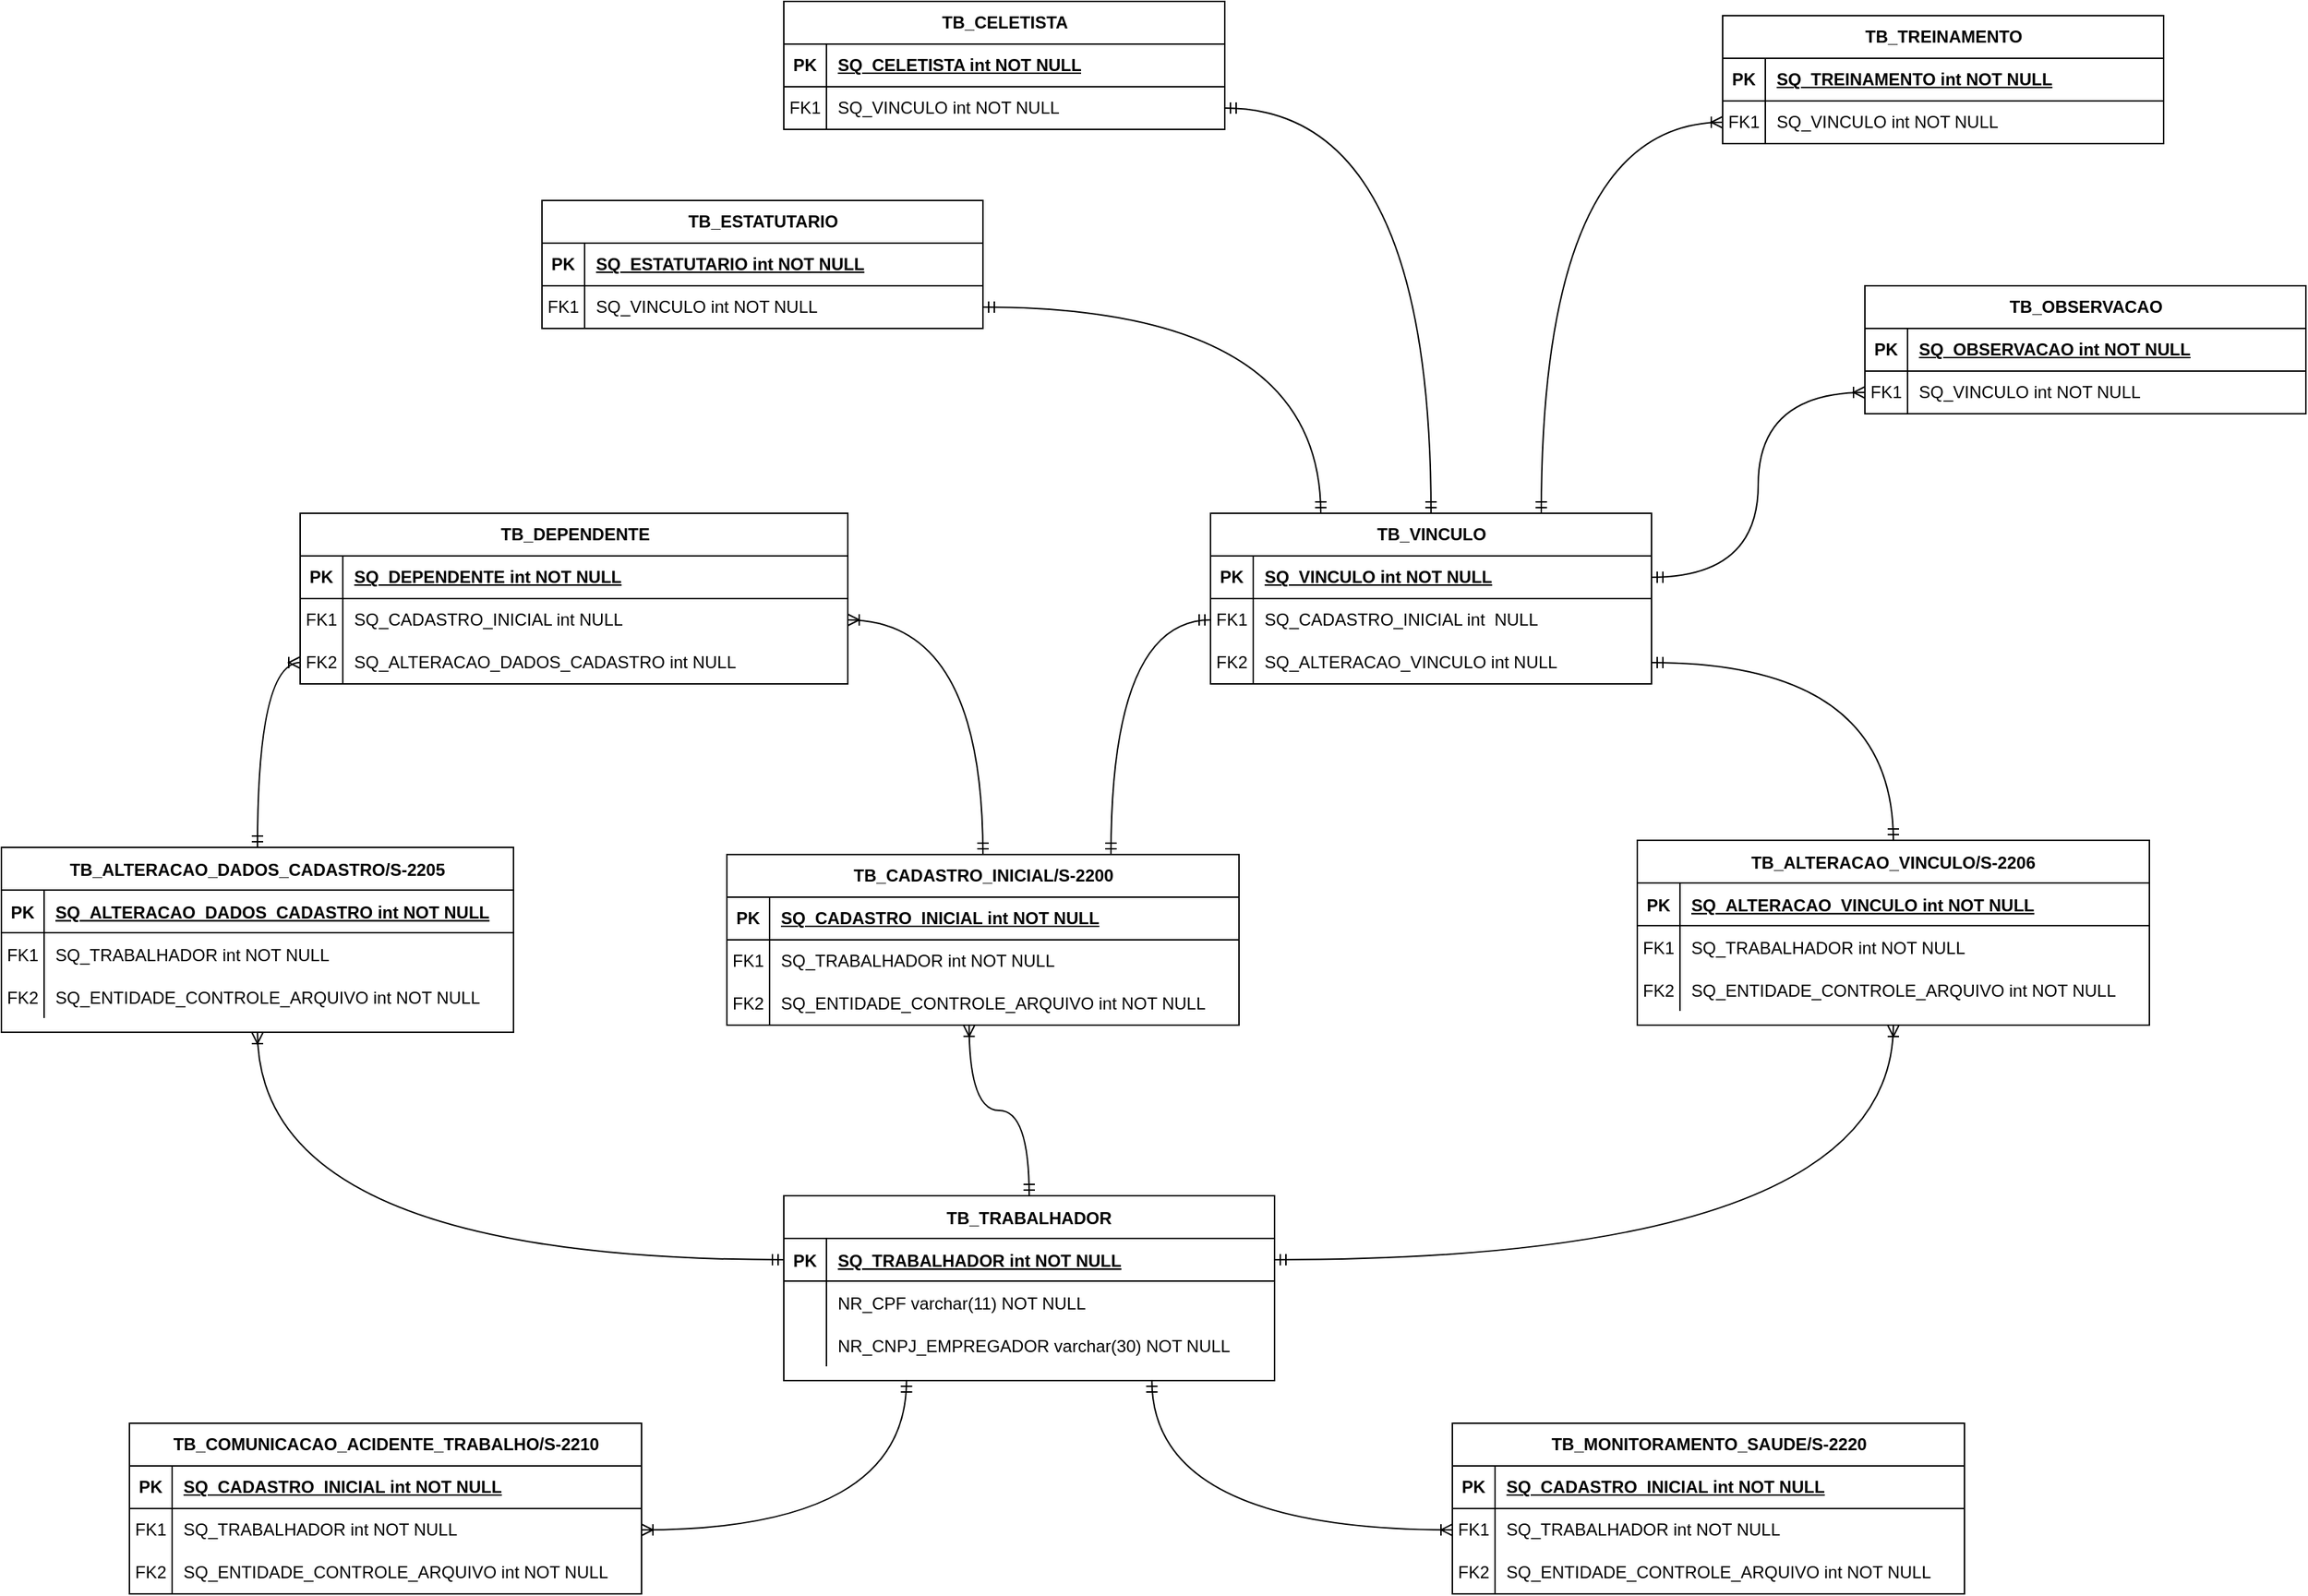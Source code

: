 <mxfile version="21.7.4" type="github">
  <diagram id="R2lEEEUBdFMjLlhIrx00" name="Page-1">
    <mxGraphModel dx="2284" dy="1858" grid="1" gridSize="10" guides="1" tooltips="1" connect="1" arrows="1" fold="1" page="1" pageScale="1" pageWidth="850" pageHeight="1100" math="0" shadow="0" extFonts="Permanent Marker^https://fonts.googleapis.com/css?family=Permanent+Marker">
      <root>
        <mxCell id="0" />
        <mxCell id="1" parent="0" />
        <mxCell id="C-vyLk0tnHw3VtMMgP7b-23" value="TB_TRABALHADOR" style="shape=table;startSize=30;container=1;collapsible=1;childLayout=tableLayout;fixedRows=1;rowLines=0;fontStyle=1;align=center;resizeLast=1;" parent="1" vertex="1">
          <mxGeometry x="-130" y="520" width="345" height="130" as="geometry">
            <mxRectangle x="-155" y="520" width="160" height="30" as="alternateBounds" />
          </mxGeometry>
        </mxCell>
        <mxCell id="C-vyLk0tnHw3VtMMgP7b-24" value="" style="shape=partialRectangle;collapsible=0;dropTarget=0;pointerEvents=0;fillColor=none;points=[[0,0.5],[1,0.5]];portConstraint=eastwest;top=0;left=0;right=0;bottom=1;" parent="C-vyLk0tnHw3VtMMgP7b-23" vertex="1">
          <mxGeometry y="30" width="345" height="30" as="geometry" />
        </mxCell>
        <mxCell id="C-vyLk0tnHw3VtMMgP7b-25" value="PK" style="shape=partialRectangle;overflow=hidden;connectable=0;fillColor=none;top=0;left=0;bottom=0;right=0;fontStyle=1;" parent="C-vyLk0tnHw3VtMMgP7b-24" vertex="1">
          <mxGeometry width="30" height="30" as="geometry">
            <mxRectangle width="30" height="30" as="alternateBounds" />
          </mxGeometry>
        </mxCell>
        <mxCell id="C-vyLk0tnHw3VtMMgP7b-26" value="SQ_TRABALHADOR int NOT NULL " style="shape=partialRectangle;overflow=hidden;connectable=0;fillColor=none;top=0;left=0;bottom=0;right=0;align=left;spacingLeft=6;fontStyle=5;" parent="C-vyLk0tnHw3VtMMgP7b-24" vertex="1">
          <mxGeometry x="30" width="315" height="30" as="geometry">
            <mxRectangle width="315" height="30" as="alternateBounds" />
          </mxGeometry>
        </mxCell>
        <mxCell id="C-vyLk0tnHw3VtMMgP7b-27" value="" style="shape=partialRectangle;collapsible=0;dropTarget=0;pointerEvents=0;fillColor=none;points=[[0,0.5],[1,0.5]];portConstraint=eastwest;top=0;left=0;right=0;bottom=0;" parent="C-vyLk0tnHw3VtMMgP7b-23" vertex="1">
          <mxGeometry y="60" width="345" height="30" as="geometry" />
        </mxCell>
        <mxCell id="C-vyLk0tnHw3VtMMgP7b-28" value="" style="shape=partialRectangle;overflow=hidden;connectable=0;fillColor=none;top=0;left=0;bottom=0;right=0;" parent="C-vyLk0tnHw3VtMMgP7b-27" vertex="1">
          <mxGeometry width="30" height="30" as="geometry">
            <mxRectangle width="30" height="30" as="alternateBounds" />
          </mxGeometry>
        </mxCell>
        <mxCell id="C-vyLk0tnHw3VtMMgP7b-29" value="NR_CPF varchar(11) NOT NULL" style="shape=partialRectangle;overflow=hidden;connectable=0;fillColor=none;top=0;left=0;bottom=0;right=0;align=left;spacingLeft=6;" parent="C-vyLk0tnHw3VtMMgP7b-27" vertex="1">
          <mxGeometry x="30" width="315" height="30" as="geometry">
            <mxRectangle width="315" height="30" as="alternateBounds" />
          </mxGeometry>
        </mxCell>
        <mxCell id="xqVZ3ymhzEWxFDTuo10W-183" value="" style="shape=partialRectangle;collapsible=0;dropTarget=0;pointerEvents=0;fillColor=none;points=[[0,0.5],[1,0.5]];portConstraint=eastwest;top=0;left=0;right=0;bottom=0;" parent="C-vyLk0tnHw3VtMMgP7b-23" vertex="1">
          <mxGeometry y="90" width="345" height="30" as="geometry" />
        </mxCell>
        <mxCell id="xqVZ3ymhzEWxFDTuo10W-184" value="" style="shape=partialRectangle;overflow=hidden;connectable=0;fillColor=none;top=0;left=0;bottom=0;right=0;" parent="xqVZ3ymhzEWxFDTuo10W-183" vertex="1">
          <mxGeometry width="30" height="30" as="geometry">
            <mxRectangle width="30" height="30" as="alternateBounds" />
          </mxGeometry>
        </mxCell>
        <mxCell id="xqVZ3ymhzEWxFDTuo10W-185" value="NR_CNPJ_EMPREGADOR varchar(30) NOT NULL" style="shape=partialRectangle;overflow=hidden;connectable=0;fillColor=none;top=0;left=0;bottom=0;right=0;align=left;spacingLeft=6;" parent="xqVZ3ymhzEWxFDTuo10W-183" vertex="1">
          <mxGeometry x="30" width="315" height="30" as="geometry">
            <mxRectangle width="315" height="30" as="alternateBounds" />
          </mxGeometry>
        </mxCell>
        <mxCell id="xqVZ3ymhzEWxFDTuo10W-4" value="TB_CADASTRO_INICIAL/S-2200" style="shape=table;startSize=30;container=1;collapsible=1;childLayout=tableLayout;fixedRows=1;rowLines=0;fontStyle=1;align=center;resizeLast=1;html=1;" parent="1" vertex="1">
          <mxGeometry x="-170" y="280" width="360" height="120" as="geometry">
            <mxRectangle x="-170" y="280" width="220" height="30" as="alternateBounds" />
          </mxGeometry>
        </mxCell>
        <mxCell id="xqVZ3ymhzEWxFDTuo10W-5" value="" style="shape=tableRow;horizontal=0;startSize=0;swimlaneHead=0;swimlaneBody=0;fillColor=none;collapsible=0;dropTarget=0;points=[[0,0.5],[1,0.5]];portConstraint=eastwest;top=0;left=0;right=0;bottom=1;" parent="xqVZ3ymhzEWxFDTuo10W-4" vertex="1">
          <mxGeometry y="30" width="360" height="30" as="geometry" />
        </mxCell>
        <mxCell id="xqVZ3ymhzEWxFDTuo10W-6" value="PK" style="shape=partialRectangle;connectable=0;fillColor=none;top=0;left=0;bottom=0;right=0;fontStyle=1;overflow=hidden;whiteSpace=wrap;html=1;" parent="xqVZ3ymhzEWxFDTuo10W-5" vertex="1">
          <mxGeometry width="30" height="30" as="geometry">
            <mxRectangle width="30" height="30" as="alternateBounds" />
          </mxGeometry>
        </mxCell>
        <mxCell id="xqVZ3ymhzEWxFDTuo10W-7" value="SQ_CADASTRO_INICIAL int NOT NULL" style="shape=partialRectangle;connectable=0;fillColor=none;top=0;left=0;bottom=0;right=0;align=left;spacingLeft=6;fontStyle=5;overflow=hidden;whiteSpace=wrap;html=1;" parent="xqVZ3ymhzEWxFDTuo10W-5" vertex="1">
          <mxGeometry x="30" width="330" height="30" as="geometry">
            <mxRectangle width="330" height="30" as="alternateBounds" />
          </mxGeometry>
        </mxCell>
        <mxCell id="xqVZ3ymhzEWxFDTuo10W-14" value="" style="shape=tableRow;horizontal=0;startSize=0;swimlaneHead=0;swimlaneBody=0;fillColor=none;collapsible=0;dropTarget=0;points=[[0,0.5],[1,0.5]];portConstraint=eastwest;top=0;left=0;right=0;bottom=0;" parent="xqVZ3ymhzEWxFDTuo10W-4" vertex="1">
          <mxGeometry y="60" width="360" height="30" as="geometry" />
        </mxCell>
        <mxCell id="xqVZ3ymhzEWxFDTuo10W-15" value="FK1" style="shape=partialRectangle;connectable=0;fillColor=none;top=0;left=0;bottom=0;right=0;editable=1;overflow=hidden;whiteSpace=wrap;html=1;" parent="xqVZ3ymhzEWxFDTuo10W-14" vertex="1">
          <mxGeometry width="30" height="30" as="geometry">
            <mxRectangle width="30" height="30" as="alternateBounds" />
          </mxGeometry>
        </mxCell>
        <mxCell id="xqVZ3ymhzEWxFDTuo10W-16" value="SQ_TRABALHADOR int NOT NULL" style="shape=partialRectangle;connectable=0;fillColor=none;top=0;left=0;bottom=0;right=0;align=left;spacingLeft=6;overflow=hidden;whiteSpace=wrap;html=1;" parent="xqVZ3ymhzEWxFDTuo10W-14" vertex="1">
          <mxGeometry x="30" width="330" height="30" as="geometry">
            <mxRectangle width="330" height="30" as="alternateBounds" />
          </mxGeometry>
        </mxCell>
        <mxCell id="xqVZ3ymhzEWxFDTuo10W-83" value="" style="shape=tableRow;horizontal=0;startSize=0;swimlaneHead=0;swimlaneBody=0;fillColor=none;collapsible=0;dropTarget=0;points=[[0,0.5],[1,0.5]];portConstraint=eastwest;top=0;left=0;right=0;bottom=0;" parent="xqVZ3ymhzEWxFDTuo10W-4" vertex="1">
          <mxGeometry y="90" width="360" height="30" as="geometry" />
        </mxCell>
        <mxCell id="xqVZ3ymhzEWxFDTuo10W-84" value="FK2" style="shape=partialRectangle;connectable=0;fillColor=none;top=0;left=0;bottom=0;right=0;editable=1;overflow=hidden;whiteSpace=wrap;html=1;" parent="xqVZ3ymhzEWxFDTuo10W-83" vertex="1">
          <mxGeometry width="30" height="30" as="geometry">
            <mxRectangle width="30" height="30" as="alternateBounds" />
          </mxGeometry>
        </mxCell>
        <mxCell id="xqVZ3ymhzEWxFDTuo10W-85" value="SQ_ENTIDADE_CONTROLE_ARQUIVO int NOT NULL" style="shape=partialRectangle;connectable=0;fillColor=none;top=0;left=0;bottom=0;right=0;align=left;spacingLeft=6;overflow=hidden;whiteSpace=wrap;html=1;" parent="xqVZ3ymhzEWxFDTuo10W-83" vertex="1">
          <mxGeometry x="30" width="330" height="30" as="geometry">
            <mxRectangle width="330" height="30" as="alternateBounds" />
          </mxGeometry>
        </mxCell>
        <mxCell id="xqVZ3ymhzEWxFDTuo10W-18" value="TB_DEPENDENTE" style="shape=table;startSize=30;container=1;collapsible=1;childLayout=tableLayout;fixedRows=1;rowLines=0;fontStyle=1;align=center;resizeLast=1;html=1;" parent="1" vertex="1">
          <mxGeometry x="-470" y="40" width="385" height="120" as="geometry">
            <mxRectangle x="-470" y="40" width="150" height="30" as="alternateBounds" />
          </mxGeometry>
        </mxCell>
        <mxCell id="xqVZ3ymhzEWxFDTuo10W-19" value="" style="shape=tableRow;horizontal=0;startSize=0;swimlaneHead=0;swimlaneBody=0;fillColor=none;collapsible=0;dropTarget=0;points=[[0,0.5],[1,0.5]];portConstraint=eastwest;top=0;left=0;right=0;bottom=1;" parent="xqVZ3ymhzEWxFDTuo10W-18" vertex="1">
          <mxGeometry y="30" width="385" height="30" as="geometry" />
        </mxCell>
        <mxCell id="xqVZ3ymhzEWxFDTuo10W-20" value="PK" style="shape=partialRectangle;connectable=0;fillColor=none;top=0;left=0;bottom=0;right=0;fontStyle=1;overflow=hidden;whiteSpace=wrap;html=1;" parent="xqVZ3ymhzEWxFDTuo10W-19" vertex="1">
          <mxGeometry width="30" height="30" as="geometry">
            <mxRectangle width="30" height="30" as="alternateBounds" />
          </mxGeometry>
        </mxCell>
        <mxCell id="xqVZ3ymhzEWxFDTuo10W-21" value="SQ_DEPENDENTE int NOT NULL" style="shape=partialRectangle;connectable=0;fillColor=none;top=0;left=0;bottom=0;right=0;align=left;spacingLeft=6;fontStyle=5;overflow=hidden;whiteSpace=wrap;html=1;" parent="xqVZ3ymhzEWxFDTuo10W-19" vertex="1">
          <mxGeometry x="30" width="355" height="30" as="geometry">
            <mxRectangle width="355" height="30" as="alternateBounds" />
          </mxGeometry>
        </mxCell>
        <mxCell id="xqVZ3ymhzEWxFDTuo10W-22" value="" style="shape=tableRow;horizontal=0;startSize=0;swimlaneHead=0;swimlaneBody=0;fillColor=none;collapsible=0;dropTarget=0;points=[[0,0.5],[1,0.5]];portConstraint=eastwest;top=0;left=0;right=0;bottom=0;" parent="xqVZ3ymhzEWxFDTuo10W-18" vertex="1">
          <mxGeometry y="60" width="385" height="30" as="geometry" />
        </mxCell>
        <mxCell id="xqVZ3ymhzEWxFDTuo10W-23" value="FK1" style="shape=partialRectangle;connectable=0;fillColor=none;top=0;left=0;bottom=0;right=0;editable=1;overflow=hidden;whiteSpace=wrap;html=1;" parent="xqVZ3ymhzEWxFDTuo10W-22" vertex="1">
          <mxGeometry width="30" height="30" as="geometry">
            <mxRectangle width="30" height="30" as="alternateBounds" />
          </mxGeometry>
        </mxCell>
        <mxCell id="xqVZ3ymhzEWxFDTuo10W-24" value="SQ_CADASTRO_INICIAL int NULL" style="shape=partialRectangle;connectable=0;fillColor=none;top=0;left=0;bottom=0;right=0;align=left;spacingLeft=6;overflow=hidden;whiteSpace=wrap;html=1;" parent="xqVZ3ymhzEWxFDTuo10W-22" vertex="1">
          <mxGeometry x="30" width="355" height="30" as="geometry">
            <mxRectangle width="355" height="30" as="alternateBounds" />
          </mxGeometry>
        </mxCell>
        <mxCell id="xqVZ3ymhzEWxFDTuo10W-139" value="" style="shape=tableRow;horizontal=0;startSize=0;swimlaneHead=0;swimlaneBody=0;fillColor=none;collapsible=0;dropTarget=0;points=[[0,0.5],[1,0.5]];portConstraint=eastwest;top=0;left=0;right=0;bottom=0;" parent="xqVZ3ymhzEWxFDTuo10W-18" vertex="1">
          <mxGeometry y="90" width="385" height="30" as="geometry" />
        </mxCell>
        <mxCell id="xqVZ3ymhzEWxFDTuo10W-140" value="FK2" style="shape=partialRectangle;connectable=0;fillColor=none;top=0;left=0;bottom=0;right=0;editable=1;overflow=hidden;whiteSpace=wrap;html=1;" parent="xqVZ3ymhzEWxFDTuo10W-139" vertex="1">
          <mxGeometry width="30" height="30" as="geometry">
            <mxRectangle width="30" height="30" as="alternateBounds" />
          </mxGeometry>
        </mxCell>
        <mxCell id="xqVZ3ymhzEWxFDTuo10W-141" value="SQ_ALTERACAO_DADOS_CADASTRO int NULL" style="shape=partialRectangle;connectable=0;fillColor=none;top=0;left=0;bottom=0;right=0;align=left;spacingLeft=6;overflow=hidden;whiteSpace=wrap;html=1;" parent="xqVZ3ymhzEWxFDTuo10W-139" vertex="1">
          <mxGeometry x="30" width="355" height="30" as="geometry">
            <mxRectangle width="355" height="30" as="alternateBounds" />
          </mxGeometry>
        </mxCell>
        <mxCell id="xqVZ3ymhzEWxFDTuo10W-26" value="TB_VINCULO" style="shape=table;startSize=30;container=1;collapsible=1;childLayout=tableLayout;fixedRows=1;rowLines=0;fontStyle=1;align=center;resizeLast=1;html=1;" parent="1" vertex="1">
          <mxGeometry x="170" y="40" width="310" height="120" as="geometry">
            <mxRectangle x="170" y="40" width="120" height="30" as="alternateBounds" />
          </mxGeometry>
        </mxCell>
        <mxCell id="xqVZ3ymhzEWxFDTuo10W-27" value="" style="shape=tableRow;horizontal=0;startSize=0;swimlaneHead=0;swimlaneBody=0;fillColor=none;collapsible=0;dropTarget=0;points=[[0,0.5],[1,0.5]];portConstraint=eastwest;top=0;left=0;right=0;bottom=1;" parent="xqVZ3ymhzEWxFDTuo10W-26" vertex="1">
          <mxGeometry y="30" width="310" height="30" as="geometry" />
        </mxCell>
        <mxCell id="xqVZ3ymhzEWxFDTuo10W-28" value="PK" style="shape=partialRectangle;connectable=0;fillColor=none;top=0;left=0;bottom=0;right=0;fontStyle=1;overflow=hidden;whiteSpace=wrap;html=1;" parent="xqVZ3ymhzEWxFDTuo10W-27" vertex="1">
          <mxGeometry width="30" height="30" as="geometry">
            <mxRectangle width="30" height="30" as="alternateBounds" />
          </mxGeometry>
        </mxCell>
        <mxCell id="xqVZ3ymhzEWxFDTuo10W-29" value="SQ_VINCULO int NOT NULL" style="shape=partialRectangle;connectable=0;fillColor=none;top=0;left=0;bottom=0;right=0;align=left;spacingLeft=6;fontStyle=5;overflow=hidden;whiteSpace=wrap;html=1;" parent="xqVZ3ymhzEWxFDTuo10W-27" vertex="1">
          <mxGeometry x="30" width="280" height="30" as="geometry">
            <mxRectangle width="280" height="30" as="alternateBounds" />
          </mxGeometry>
        </mxCell>
        <mxCell id="xqVZ3ymhzEWxFDTuo10W-30" value="" style="shape=tableRow;horizontal=0;startSize=0;swimlaneHead=0;swimlaneBody=0;fillColor=none;collapsible=0;dropTarget=0;points=[[0,0.5],[1,0.5]];portConstraint=eastwest;top=0;left=0;right=0;bottom=0;" parent="xqVZ3ymhzEWxFDTuo10W-26" vertex="1">
          <mxGeometry y="60" width="310" height="30" as="geometry" />
        </mxCell>
        <mxCell id="xqVZ3ymhzEWxFDTuo10W-31" value="FK1" style="shape=partialRectangle;connectable=0;fillColor=none;top=0;left=0;bottom=0;right=0;editable=1;overflow=hidden;whiteSpace=wrap;html=1;" parent="xqVZ3ymhzEWxFDTuo10W-30" vertex="1">
          <mxGeometry width="30" height="30" as="geometry">
            <mxRectangle width="30" height="30" as="alternateBounds" />
          </mxGeometry>
        </mxCell>
        <mxCell id="xqVZ3ymhzEWxFDTuo10W-32" value="SQ_CADASTRO_INICIAL int&amp;nbsp; NULL" style="shape=partialRectangle;connectable=0;fillColor=none;top=0;left=0;bottom=0;right=0;align=left;spacingLeft=6;overflow=hidden;whiteSpace=wrap;html=1;" parent="xqVZ3ymhzEWxFDTuo10W-30" vertex="1">
          <mxGeometry x="30" width="280" height="30" as="geometry">
            <mxRectangle width="280" height="30" as="alternateBounds" />
          </mxGeometry>
        </mxCell>
        <mxCell id="xqVZ3ymhzEWxFDTuo10W-120" value="" style="shape=tableRow;horizontal=0;startSize=0;swimlaneHead=0;swimlaneBody=0;fillColor=none;collapsible=0;dropTarget=0;points=[[0,0.5],[1,0.5]];portConstraint=eastwest;top=0;left=0;right=0;bottom=0;" parent="xqVZ3ymhzEWxFDTuo10W-26" vertex="1">
          <mxGeometry y="90" width="310" height="30" as="geometry" />
        </mxCell>
        <mxCell id="xqVZ3ymhzEWxFDTuo10W-121" value="FK2" style="shape=partialRectangle;connectable=0;fillColor=none;top=0;left=0;bottom=0;right=0;editable=1;overflow=hidden;whiteSpace=wrap;html=1;" parent="xqVZ3ymhzEWxFDTuo10W-120" vertex="1">
          <mxGeometry width="30" height="30" as="geometry">
            <mxRectangle width="30" height="30" as="alternateBounds" />
          </mxGeometry>
        </mxCell>
        <mxCell id="xqVZ3ymhzEWxFDTuo10W-122" value="SQ_ALTERACAO_VINCULO int NULL" style="shape=partialRectangle;connectable=0;fillColor=none;top=0;left=0;bottom=0;right=0;align=left;spacingLeft=6;overflow=hidden;whiteSpace=wrap;html=1;" parent="xqVZ3ymhzEWxFDTuo10W-120" vertex="1">
          <mxGeometry x="30" width="280" height="30" as="geometry">
            <mxRectangle width="280" height="30" as="alternateBounds" />
          </mxGeometry>
        </mxCell>
        <mxCell id="xqVZ3ymhzEWxFDTuo10W-34" value="TB_ESTATUTARIO" style="shape=table;startSize=30;container=1;collapsible=1;childLayout=tableLayout;fixedRows=1;rowLines=0;fontStyle=1;align=center;resizeLast=1;html=1;" parent="1" vertex="1">
          <mxGeometry x="-300" y="-180" width="310" height="90" as="geometry">
            <mxRectangle x="-300" y="-180" width="150" height="30" as="alternateBounds" />
          </mxGeometry>
        </mxCell>
        <mxCell id="xqVZ3ymhzEWxFDTuo10W-35" value="" style="shape=tableRow;horizontal=0;startSize=0;swimlaneHead=0;swimlaneBody=0;fillColor=none;collapsible=0;dropTarget=0;points=[[0,0.5],[1,0.5]];portConstraint=eastwest;top=0;left=0;right=0;bottom=1;" parent="xqVZ3ymhzEWxFDTuo10W-34" vertex="1">
          <mxGeometry y="30" width="310" height="30" as="geometry" />
        </mxCell>
        <mxCell id="xqVZ3ymhzEWxFDTuo10W-36" value="PK" style="shape=partialRectangle;connectable=0;fillColor=none;top=0;left=0;bottom=0;right=0;fontStyle=1;overflow=hidden;whiteSpace=wrap;html=1;" parent="xqVZ3ymhzEWxFDTuo10W-35" vertex="1">
          <mxGeometry width="30" height="30" as="geometry">
            <mxRectangle width="30" height="30" as="alternateBounds" />
          </mxGeometry>
        </mxCell>
        <mxCell id="xqVZ3ymhzEWxFDTuo10W-37" value="SQ_ESTATUTARIO int NOT NULL" style="shape=partialRectangle;connectable=0;fillColor=none;top=0;left=0;bottom=0;right=0;align=left;spacingLeft=6;fontStyle=5;overflow=hidden;whiteSpace=wrap;html=1;" parent="xqVZ3ymhzEWxFDTuo10W-35" vertex="1">
          <mxGeometry x="30" width="280" height="30" as="geometry">
            <mxRectangle width="280" height="30" as="alternateBounds" />
          </mxGeometry>
        </mxCell>
        <mxCell id="xqVZ3ymhzEWxFDTuo10W-38" value="" style="shape=tableRow;horizontal=0;startSize=0;swimlaneHead=0;swimlaneBody=0;fillColor=none;collapsible=0;dropTarget=0;points=[[0,0.5],[1,0.5]];portConstraint=eastwest;top=0;left=0;right=0;bottom=0;" parent="xqVZ3ymhzEWxFDTuo10W-34" vertex="1">
          <mxGeometry y="60" width="310" height="30" as="geometry" />
        </mxCell>
        <mxCell id="xqVZ3ymhzEWxFDTuo10W-39" value="FK1" style="shape=partialRectangle;connectable=0;fillColor=none;top=0;left=0;bottom=0;right=0;editable=1;overflow=hidden;whiteSpace=wrap;html=1;" parent="xqVZ3ymhzEWxFDTuo10W-38" vertex="1">
          <mxGeometry width="30" height="30" as="geometry">
            <mxRectangle width="30" height="30" as="alternateBounds" />
          </mxGeometry>
        </mxCell>
        <mxCell id="xqVZ3ymhzEWxFDTuo10W-40" value="SQ_VINCULO int NOT NULL" style="shape=partialRectangle;connectable=0;fillColor=none;top=0;left=0;bottom=0;right=0;align=left;spacingLeft=6;overflow=hidden;whiteSpace=wrap;html=1;" parent="xqVZ3ymhzEWxFDTuo10W-38" vertex="1">
          <mxGeometry x="30" width="280" height="30" as="geometry">
            <mxRectangle width="280" height="30" as="alternateBounds" />
          </mxGeometry>
        </mxCell>
        <mxCell id="xqVZ3ymhzEWxFDTuo10W-42" value="TB_CELETISTA" style="shape=table;startSize=30;container=1;collapsible=1;childLayout=tableLayout;fixedRows=1;rowLines=0;fontStyle=1;align=center;resizeLast=1;html=1;" parent="1" vertex="1">
          <mxGeometry x="-130" y="-320" width="310" height="90" as="geometry">
            <mxRectangle x="-130" y="-320" width="130" height="30" as="alternateBounds" />
          </mxGeometry>
        </mxCell>
        <mxCell id="xqVZ3ymhzEWxFDTuo10W-43" value="" style="shape=tableRow;horizontal=0;startSize=0;swimlaneHead=0;swimlaneBody=0;fillColor=none;collapsible=0;dropTarget=0;points=[[0,0.5],[1,0.5]];portConstraint=eastwest;top=0;left=0;right=0;bottom=1;" parent="xqVZ3ymhzEWxFDTuo10W-42" vertex="1">
          <mxGeometry y="30" width="310" height="30" as="geometry" />
        </mxCell>
        <mxCell id="xqVZ3ymhzEWxFDTuo10W-44" value="PK" style="shape=partialRectangle;connectable=0;fillColor=none;top=0;left=0;bottom=0;right=0;fontStyle=1;overflow=hidden;whiteSpace=wrap;html=1;" parent="xqVZ3ymhzEWxFDTuo10W-43" vertex="1">
          <mxGeometry width="30" height="30" as="geometry">
            <mxRectangle width="30" height="30" as="alternateBounds" />
          </mxGeometry>
        </mxCell>
        <mxCell id="xqVZ3ymhzEWxFDTuo10W-45" value="SQ_CELETISTA int NOT NULL" style="shape=partialRectangle;connectable=0;fillColor=none;top=0;left=0;bottom=0;right=0;align=left;spacingLeft=6;fontStyle=5;overflow=hidden;whiteSpace=wrap;html=1;" parent="xqVZ3ymhzEWxFDTuo10W-43" vertex="1">
          <mxGeometry x="30" width="280" height="30" as="geometry">
            <mxRectangle width="280" height="30" as="alternateBounds" />
          </mxGeometry>
        </mxCell>
        <mxCell id="xqVZ3ymhzEWxFDTuo10W-46" value="" style="shape=tableRow;horizontal=0;startSize=0;swimlaneHead=0;swimlaneBody=0;fillColor=none;collapsible=0;dropTarget=0;points=[[0,0.5],[1,0.5]];portConstraint=eastwest;top=0;left=0;right=0;bottom=0;" parent="xqVZ3ymhzEWxFDTuo10W-42" vertex="1">
          <mxGeometry y="60" width="310" height="30" as="geometry" />
        </mxCell>
        <mxCell id="xqVZ3ymhzEWxFDTuo10W-47" value="FK1" style="shape=partialRectangle;connectable=0;fillColor=none;top=0;left=0;bottom=0;right=0;editable=1;overflow=hidden;whiteSpace=wrap;html=1;" parent="xqVZ3ymhzEWxFDTuo10W-46" vertex="1">
          <mxGeometry width="30" height="30" as="geometry">
            <mxRectangle width="30" height="30" as="alternateBounds" />
          </mxGeometry>
        </mxCell>
        <mxCell id="xqVZ3ymhzEWxFDTuo10W-48" value="SQ_VINCULO int NOT NULL" style="shape=partialRectangle;connectable=0;fillColor=none;top=0;left=0;bottom=0;right=0;align=left;spacingLeft=6;overflow=hidden;whiteSpace=wrap;html=1;" parent="xqVZ3ymhzEWxFDTuo10W-46" vertex="1">
          <mxGeometry x="30" width="280" height="30" as="geometry">
            <mxRectangle width="280" height="30" as="alternateBounds" />
          </mxGeometry>
        </mxCell>
        <mxCell id="xqVZ3ymhzEWxFDTuo10W-51" value="TB_TREINAMENTO" style="shape=table;startSize=30;container=1;collapsible=1;childLayout=tableLayout;fixedRows=1;rowLines=0;fontStyle=1;align=center;resizeLast=1;html=1;" parent="1" vertex="1">
          <mxGeometry x="530" y="-310" width="310" height="90" as="geometry">
            <mxRectangle x="530" y="-310" width="150" height="30" as="alternateBounds" />
          </mxGeometry>
        </mxCell>
        <mxCell id="xqVZ3ymhzEWxFDTuo10W-52" value="" style="shape=tableRow;horizontal=0;startSize=0;swimlaneHead=0;swimlaneBody=0;fillColor=none;collapsible=0;dropTarget=0;points=[[0,0.5],[1,0.5]];portConstraint=eastwest;top=0;left=0;right=0;bottom=1;" parent="xqVZ3ymhzEWxFDTuo10W-51" vertex="1">
          <mxGeometry y="30" width="310" height="30" as="geometry" />
        </mxCell>
        <mxCell id="xqVZ3ymhzEWxFDTuo10W-53" value="PK" style="shape=partialRectangle;connectable=0;fillColor=none;top=0;left=0;bottom=0;right=0;fontStyle=1;overflow=hidden;whiteSpace=wrap;html=1;" parent="xqVZ3ymhzEWxFDTuo10W-52" vertex="1">
          <mxGeometry width="30" height="30" as="geometry">
            <mxRectangle width="30" height="30" as="alternateBounds" />
          </mxGeometry>
        </mxCell>
        <mxCell id="xqVZ3ymhzEWxFDTuo10W-54" value="SQ_TREINAMENTO int NOT NULL" style="shape=partialRectangle;connectable=0;fillColor=none;top=0;left=0;bottom=0;right=0;align=left;spacingLeft=6;fontStyle=5;overflow=hidden;whiteSpace=wrap;html=1;" parent="xqVZ3ymhzEWxFDTuo10W-52" vertex="1">
          <mxGeometry x="30" width="280" height="30" as="geometry">
            <mxRectangle width="280" height="30" as="alternateBounds" />
          </mxGeometry>
        </mxCell>
        <mxCell id="xqVZ3ymhzEWxFDTuo10W-55" value="" style="shape=tableRow;horizontal=0;startSize=0;swimlaneHead=0;swimlaneBody=0;fillColor=none;collapsible=0;dropTarget=0;points=[[0,0.5],[1,0.5]];portConstraint=eastwest;top=0;left=0;right=0;bottom=0;" parent="xqVZ3ymhzEWxFDTuo10W-51" vertex="1">
          <mxGeometry y="60" width="310" height="30" as="geometry" />
        </mxCell>
        <mxCell id="xqVZ3ymhzEWxFDTuo10W-56" value="FK1" style="shape=partialRectangle;connectable=0;fillColor=none;top=0;left=0;bottom=0;right=0;editable=1;overflow=hidden;whiteSpace=wrap;html=1;" parent="xqVZ3ymhzEWxFDTuo10W-55" vertex="1">
          <mxGeometry width="30" height="30" as="geometry">
            <mxRectangle width="30" height="30" as="alternateBounds" />
          </mxGeometry>
        </mxCell>
        <mxCell id="xqVZ3ymhzEWxFDTuo10W-57" value="SQ_VINCULO int NOT NULL" style="shape=partialRectangle;connectable=0;fillColor=none;top=0;left=0;bottom=0;right=0;align=left;spacingLeft=6;overflow=hidden;whiteSpace=wrap;html=1;" parent="xqVZ3ymhzEWxFDTuo10W-55" vertex="1">
          <mxGeometry x="30" width="280" height="30" as="geometry">
            <mxRectangle width="280" height="30" as="alternateBounds" />
          </mxGeometry>
        </mxCell>
        <mxCell id="xqVZ3ymhzEWxFDTuo10W-59" value="TB_OBSERVACAO" style="shape=table;startSize=30;container=1;collapsible=1;childLayout=tableLayout;fixedRows=1;rowLines=0;fontStyle=1;align=center;resizeLast=1;html=1;" parent="1" vertex="1">
          <mxGeometry x="630" y="-120" width="310" height="90" as="geometry">
            <mxRectangle x="630" y="-120" width="150" height="30" as="alternateBounds" />
          </mxGeometry>
        </mxCell>
        <mxCell id="xqVZ3ymhzEWxFDTuo10W-60" value="" style="shape=tableRow;horizontal=0;startSize=0;swimlaneHead=0;swimlaneBody=0;fillColor=none;collapsible=0;dropTarget=0;points=[[0,0.5],[1,0.5]];portConstraint=eastwest;top=0;left=0;right=0;bottom=1;" parent="xqVZ3ymhzEWxFDTuo10W-59" vertex="1">
          <mxGeometry y="30" width="310" height="30" as="geometry" />
        </mxCell>
        <mxCell id="xqVZ3ymhzEWxFDTuo10W-61" value="PK" style="shape=partialRectangle;connectable=0;fillColor=none;top=0;left=0;bottom=0;right=0;fontStyle=1;overflow=hidden;whiteSpace=wrap;html=1;" parent="xqVZ3ymhzEWxFDTuo10W-60" vertex="1">
          <mxGeometry width="30" height="30" as="geometry">
            <mxRectangle width="30" height="30" as="alternateBounds" />
          </mxGeometry>
        </mxCell>
        <mxCell id="xqVZ3ymhzEWxFDTuo10W-62" value="SQ_OBSERVACAO int NOT NULL" style="shape=partialRectangle;connectable=0;fillColor=none;top=0;left=0;bottom=0;right=0;align=left;spacingLeft=6;fontStyle=5;overflow=hidden;whiteSpace=wrap;html=1;" parent="xqVZ3ymhzEWxFDTuo10W-60" vertex="1">
          <mxGeometry x="30" width="280" height="30" as="geometry">
            <mxRectangle width="280" height="30" as="alternateBounds" />
          </mxGeometry>
        </mxCell>
        <mxCell id="xqVZ3ymhzEWxFDTuo10W-63" value="" style="shape=tableRow;horizontal=0;startSize=0;swimlaneHead=0;swimlaneBody=0;fillColor=none;collapsible=0;dropTarget=0;points=[[0,0.5],[1,0.5]];portConstraint=eastwest;top=0;left=0;right=0;bottom=0;" parent="xqVZ3ymhzEWxFDTuo10W-59" vertex="1">
          <mxGeometry y="60" width="310" height="30" as="geometry" />
        </mxCell>
        <mxCell id="xqVZ3ymhzEWxFDTuo10W-64" value="FK1" style="shape=partialRectangle;connectable=0;fillColor=none;top=0;left=0;bottom=0;right=0;editable=1;overflow=hidden;whiteSpace=wrap;html=1;" parent="xqVZ3ymhzEWxFDTuo10W-63" vertex="1">
          <mxGeometry width="30" height="30" as="geometry">
            <mxRectangle width="30" height="30" as="alternateBounds" />
          </mxGeometry>
        </mxCell>
        <mxCell id="xqVZ3ymhzEWxFDTuo10W-65" value="SQ_VINCULO int NOT NULL" style="shape=partialRectangle;connectable=0;fillColor=none;top=0;left=0;bottom=0;right=0;align=left;spacingLeft=6;overflow=hidden;whiteSpace=wrap;html=1;" parent="xqVZ3ymhzEWxFDTuo10W-63" vertex="1">
          <mxGeometry x="30" width="280" height="30" as="geometry">
            <mxRectangle width="280" height="30" as="alternateBounds" />
          </mxGeometry>
        </mxCell>
        <mxCell id="xqVZ3ymhzEWxFDTuo10W-86" value="TB_ALTERACAO_DADOS_CADASTRO/S-2205" style="shape=table;startSize=30;container=1;collapsible=1;childLayout=tableLayout;fixedRows=1;rowLines=0;fontStyle=1;align=center;resizeLast=1;" parent="1" vertex="1">
          <mxGeometry x="-680" y="275" width="360" height="130" as="geometry">
            <mxRectangle x="-680" y="275" width="300" height="30" as="alternateBounds" />
          </mxGeometry>
        </mxCell>
        <mxCell id="xqVZ3ymhzEWxFDTuo10W-87" value="" style="shape=partialRectangle;collapsible=0;dropTarget=0;pointerEvents=0;fillColor=none;points=[[0,0.5],[1,0.5]];portConstraint=eastwest;top=0;left=0;right=0;bottom=1;" parent="xqVZ3ymhzEWxFDTuo10W-86" vertex="1">
          <mxGeometry y="30" width="360" height="30" as="geometry" />
        </mxCell>
        <mxCell id="xqVZ3ymhzEWxFDTuo10W-88" value="PK" style="shape=partialRectangle;overflow=hidden;connectable=0;fillColor=none;top=0;left=0;bottom=0;right=0;fontStyle=1;" parent="xqVZ3ymhzEWxFDTuo10W-87" vertex="1">
          <mxGeometry width="30" height="30" as="geometry">
            <mxRectangle width="30" height="30" as="alternateBounds" />
          </mxGeometry>
        </mxCell>
        <mxCell id="xqVZ3ymhzEWxFDTuo10W-89" value="SQ_ALTERACAO_DADOS_CADASTRO int NOT NULL " style="shape=partialRectangle;overflow=hidden;connectable=0;fillColor=none;top=0;left=0;bottom=0;right=0;align=left;spacingLeft=6;fontStyle=5;" parent="xqVZ3ymhzEWxFDTuo10W-87" vertex="1">
          <mxGeometry x="30" width="330" height="30" as="geometry">
            <mxRectangle width="330" height="30" as="alternateBounds" />
          </mxGeometry>
        </mxCell>
        <mxCell id="xqVZ3ymhzEWxFDTuo10W-90" value="" style="shape=partialRectangle;collapsible=0;dropTarget=0;pointerEvents=0;fillColor=none;points=[[0,0.5],[1,0.5]];portConstraint=eastwest;top=0;left=0;right=0;bottom=0;" parent="xqVZ3ymhzEWxFDTuo10W-86" vertex="1">
          <mxGeometry y="60" width="360" height="30" as="geometry" />
        </mxCell>
        <mxCell id="xqVZ3ymhzEWxFDTuo10W-91" value="FK1" style="shape=partialRectangle;overflow=hidden;connectable=0;fillColor=none;top=0;left=0;bottom=0;right=0;" parent="xqVZ3ymhzEWxFDTuo10W-90" vertex="1">
          <mxGeometry width="30" height="30" as="geometry">
            <mxRectangle width="30" height="30" as="alternateBounds" />
          </mxGeometry>
        </mxCell>
        <mxCell id="xqVZ3ymhzEWxFDTuo10W-92" value="SQ_TRABALHADOR int NOT NULL" style="shape=partialRectangle;overflow=hidden;connectable=0;fillColor=none;top=0;left=0;bottom=0;right=0;align=left;spacingLeft=6;" parent="xqVZ3ymhzEWxFDTuo10W-90" vertex="1">
          <mxGeometry x="30" width="330" height="30" as="geometry">
            <mxRectangle width="330" height="30" as="alternateBounds" />
          </mxGeometry>
        </mxCell>
        <mxCell id="xqVZ3ymhzEWxFDTuo10W-93" value="" style="shape=partialRectangle;collapsible=0;dropTarget=0;pointerEvents=0;fillColor=none;points=[[0,0.5],[1,0.5]];portConstraint=eastwest;top=0;left=0;right=0;bottom=0;" parent="xqVZ3ymhzEWxFDTuo10W-86" vertex="1">
          <mxGeometry y="90" width="360" height="30" as="geometry" />
        </mxCell>
        <mxCell id="xqVZ3ymhzEWxFDTuo10W-94" value="FK2" style="shape=partialRectangle;overflow=hidden;connectable=0;fillColor=none;top=0;left=0;bottom=0;right=0;" parent="xqVZ3ymhzEWxFDTuo10W-93" vertex="1">
          <mxGeometry width="30" height="30" as="geometry">
            <mxRectangle width="30" height="30" as="alternateBounds" />
          </mxGeometry>
        </mxCell>
        <mxCell id="xqVZ3ymhzEWxFDTuo10W-95" value="SQ_ENTIDADE_CONTROLE_ARQUIVO int NOT NULL" style="shape=partialRectangle;overflow=hidden;connectable=0;fillColor=none;top=0;left=0;bottom=0;right=0;align=left;spacingLeft=6;" parent="xqVZ3ymhzEWxFDTuo10W-93" vertex="1">
          <mxGeometry x="30" width="330" height="30" as="geometry">
            <mxRectangle width="330" height="30" as="alternateBounds" />
          </mxGeometry>
        </mxCell>
        <mxCell id="xqVZ3ymhzEWxFDTuo10W-109" value="TB_ALTERACAO_VINCULO/S-2206" style="shape=table;startSize=30;container=1;collapsible=1;childLayout=tableLayout;fixedRows=1;rowLines=0;fontStyle=1;align=center;resizeLast=1;" parent="1" vertex="1">
          <mxGeometry x="470" y="270" width="360" height="130" as="geometry">
            <mxRectangle x="470" y="270" width="240" height="30" as="alternateBounds" />
          </mxGeometry>
        </mxCell>
        <mxCell id="xqVZ3ymhzEWxFDTuo10W-110" value="" style="shape=partialRectangle;collapsible=0;dropTarget=0;pointerEvents=0;fillColor=none;points=[[0,0.5],[1,0.5]];portConstraint=eastwest;top=0;left=0;right=0;bottom=1;" parent="xqVZ3ymhzEWxFDTuo10W-109" vertex="1">
          <mxGeometry y="30" width="360" height="30" as="geometry" />
        </mxCell>
        <mxCell id="xqVZ3ymhzEWxFDTuo10W-111" value="PK" style="shape=partialRectangle;overflow=hidden;connectable=0;fillColor=none;top=0;left=0;bottom=0;right=0;fontStyle=1;" parent="xqVZ3ymhzEWxFDTuo10W-110" vertex="1">
          <mxGeometry width="30" height="30" as="geometry">
            <mxRectangle width="30" height="30" as="alternateBounds" />
          </mxGeometry>
        </mxCell>
        <mxCell id="xqVZ3ymhzEWxFDTuo10W-112" value="SQ_ALTERACAO_VINCULO int NOT NULL " style="shape=partialRectangle;overflow=hidden;connectable=0;fillColor=none;top=0;left=0;bottom=0;right=0;align=left;spacingLeft=6;fontStyle=5;" parent="xqVZ3ymhzEWxFDTuo10W-110" vertex="1">
          <mxGeometry x="30" width="330" height="30" as="geometry">
            <mxRectangle width="330" height="30" as="alternateBounds" />
          </mxGeometry>
        </mxCell>
        <mxCell id="xqVZ3ymhzEWxFDTuo10W-113" value="" style="shape=partialRectangle;collapsible=0;dropTarget=0;pointerEvents=0;fillColor=none;points=[[0,0.5],[1,0.5]];portConstraint=eastwest;top=0;left=0;right=0;bottom=0;" parent="xqVZ3ymhzEWxFDTuo10W-109" vertex="1">
          <mxGeometry y="60" width="360" height="30" as="geometry" />
        </mxCell>
        <mxCell id="xqVZ3ymhzEWxFDTuo10W-114" value="FK1" style="shape=partialRectangle;overflow=hidden;connectable=0;fillColor=none;top=0;left=0;bottom=0;right=0;" parent="xqVZ3ymhzEWxFDTuo10W-113" vertex="1">
          <mxGeometry width="30" height="30" as="geometry">
            <mxRectangle width="30" height="30" as="alternateBounds" />
          </mxGeometry>
        </mxCell>
        <mxCell id="xqVZ3ymhzEWxFDTuo10W-115" value="SQ_TRABALHADOR int NOT NULL" style="shape=partialRectangle;overflow=hidden;connectable=0;fillColor=none;top=0;left=0;bottom=0;right=0;align=left;spacingLeft=6;" parent="xqVZ3ymhzEWxFDTuo10W-113" vertex="1">
          <mxGeometry x="30" width="330" height="30" as="geometry">
            <mxRectangle width="330" height="30" as="alternateBounds" />
          </mxGeometry>
        </mxCell>
        <mxCell id="xqVZ3ymhzEWxFDTuo10W-116" value="" style="shape=partialRectangle;collapsible=0;dropTarget=0;pointerEvents=0;fillColor=none;points=[[0,0.5],[1,0.5]];portConstraint=eastwest;top=0;left=0;right=0;bottom=0;" parent="xqVZ3ymhzEWxFDTuo10W-109" vertex="1">
          <mxGeometry y="90" width="360" height="30" as="geometry" />
        </mxCell>
        <mxCell id="xqVZ3ymhzEWxFDTuo10W-117" value="FK2" style="shape=partialRectangle;overflow=hidden;connectable=0;fillColor=none;top=0;left=0;bottom=0;right=0;" parent="xqVZ3ymhzEWxFDTuo10W-116" vertex="1">
          <mxGeometry width="30" height="30" as="geometry">
            <mxRectangle width="30" height="30" as="alternateBounds" />
          </mxGeometry>
        </mxCell>
        <mxCell id="xqVZ3ymhzEWxFDTuo10W-118" value="SQ_ENTIDADE_CONTROLE_ARQUIVO int NOT NULL" style="shape=partialRectangle;overflow=hidden;connectable=0;fillColor=none;top=0;left=0;bottom=0;right=0;align=left;spacingLeft=6;" parent="xqVZ3ymhzEWxFDTuo10W-116" vertex="1">
          <mxGeometry x="30" width="330" height="30" as="geometry">
            <mxRectangle width="330" height="30" as="alternateBounds" />
          </mxGeometry>
        </mxCell>
        <mxCell id="xqVZ3ymhzEWxFDTuo10W-123" value="" style="edgeStyle=orthogonalEdgeStyle;fontSize=12;html=1;endArrow=ERoneToMany;startArrow=ERmandOne;rounded=0;curved=1;entryX=0.5;entryY=1;entryDx=0;entryDy=0;" parent="1" source="C-vyLk0tnHw3VtMMgP7b-24" target="xqVZ3ymhzEWxFDTuo10W-86" edge="1">
          <mxGeometry width="100" height="100" relative="1" as="geometry">
            <mxPoint x="-110" y="600" as="sourcePoint" />
            <mxPoint x="-640" y="450" as="targetPoint" />
          </mxGeometry>
        </mxCell>
        <mxCell id="xqVZ3ymhzEWxFDTuo10W-124" value="" style="edgeStyle=orthogonalEdgeStyle;fontSize=12;html=1;endArrow=ERoneToMany;startArrow=ERmandOne;rounded=0;curved=1;exitX=1;exitY=0.5;exitDx=0;exitDy=0;entryX=0.5;entryY=1;entryDx=0;entryDy=0;" parent="1" source="C-vyLk0tnHw3VtMMgP7b-24" target="xqVZ3ymhzEWxFDTuo10W-109" edge="1">
          <mxGeometry width="100" height="100" relative="1" as="geometry">
            <mxPoint x="775" y="719.43" as="sourcePoint" />
            <mxPoint x="720" y="470" as="targetPoint" />
          </mxGeometry>
        </mxCell>
        <mxCell id="xqVZ3ymhzEWxFDTuo10W-125" value="" style="edgeStyle=orthogonalEdgeStyle;fontSize=12;html=1;endArrow=ERoneToMany;startArrow=ERmandOne;rounded=0;curved=1;exitX=0.5;exitY=0;exitDx=0;exitDy=0;entryX=0.473;entryY=0.995;entryDx=0;entryDy=0;entryPerimeter=0;" parent="1" source="C-vyLk0tnHw3VtMMgP7b-23" target="xqVZ3ymhzEWxFDTuo10W-83" edge="1">
          <mxGeometry width="100" height="100" relative="1" as="geometry">
            <mxPoint x="-95" y="590" as="sourcePoint" />
            <mxPoint x="25" y="440" as="targetPoint" />
          </mxGeometry>
        </mxCell>
        <mxCell id="xqVZ3ymhzEWxFDTuo10W-128" value="" style="edgeStyle=orthogonalEdgeStyle;fontSize=12;html=1;endArrow=ERoneToMany;startArrow=ERmandOne;rounded=0;curved=1;exitX=0.5;exitY=0;exitDx=0;exitDy=0;entryX=0;entryY=0.5;entryDx=0;entryDy=0;" parent="1" source="xqVZ3ymhzEWxFDTuo10W-86" target="xqVZ3ymhzEWxFDTuo10W-139" edge="1">
          <mxGeometry width="100" height="100" relative="1" as="geometry">
            <mxPoint x="-770" y="240" as="sourcePoint" />
            <mxPoint x="-650" as="targetPoint" />
          </mxGeometry>
        </mxCell>
        <mxCell id="xqVZ3ymhzEWxFDTuo10W-129" value="" style="edgeStyle=orthogonalEdgeStyle;fontSize=12;html=1;endArrow=ERoneToMany;startArrow=ERmandOne;rounded=0;curved=1;exitX=0.5;exitY=0;exitDx=0;exitDy=0;entryX=1;entryY=0.5;entryDx=0;entryDy=0;" parent="1" source="xqVZ3ymhzEWxFDTuo10W-4" target="xqVZ3ymhzEWxFDTuo10W-22" edge="1">
          <mxGeometry width="100" height="100" relative="1" as="geometry">
            <mxPoint x="75" y="280" as="sourcePoint" />
            <mxPoint x="-110" y="35" as="targetPoint" />
          </mxGeometry>
        </mxCell>
        <mxCell id="xqVZ3ymhzEWxFDTuo10W-142" value="" style="edgeStyle=orthogonalEdgeStyle;fontSize=12;html=1;endArrow=ERmandOne;startArrow=ERmandOne;rounded=0;curved=1;exitX=0.75;exitY=0;exitDx=0;exitDy=0;entryX=0;entryY=0.5;entryDx=0;entryDy=0;" parent="1" source="xqVZ3ymhzEWxFDTuo10W-4" target="xqVZ3ymhzEWxFDTuo10W-30" edge="1">
          <mxGeometry width="100" height="100" relative="1" as="geometry">
            <mxPoint x="110" y="260" as="sourcePoint" />
            <mxPoint x="290" y="100" as="targetPoint" />
          </mxGeometry>
        </mxCell>
        <mxCell id="xqVZ3ymhzEWxFDTuo10W-143" value="" style="edgeStyle=orthogonalEdgeStyle;fontSize=12;html=1;endArrow=ERmandOne;startArrow=ERmandOne;rounded=0;curved=1;exitX=0.5;exitY=0;exitDx=0;exitDy=0;entryX=1;entryY=0.5;entryDx=0;entryDy=0;" parent="1" source="xqVZ3ymhzEWxFDTuo10W-109" target="xqVZ3ymhzEWxFDTuo10W-120" edge="1">
          <mxGeometry width="100" height="100" relative="1" as="geometry">
            <mxPoint x="500" y="265" as="sourcePoint" />
            <mxPoint x="570" y="20" as="targetPoint" />
          </mxGeometry>
        </mxCell>
        <mxCell id="xqVZ3ymhzEWxFDTuo10W-144" value="" style="edgeStyle=orthogonalEdgeStyle;fontSize=12;html=1;endArrow=ERmandOne;startArrow=ERmandOne;rounded=0;curved=1;exitX=0.25;exitY=0;exitDx=0;exitDy=0;entryX=1;entryY=0.5;entryDx=0;entryDy=0;" parent="1" source="xqVZ3ymhzEWxFDTuo10W-26" target="xqVZ3ymhzEWxFDTuo10W-38" edge="1">
          <mxGeometry width="100" height="100" relative="1" as="geometry">
            <mxPoint x="60" y="-40.57" as="sourcePoint" />
            <mxPoint x="-40" y="-250.57" as="targetPoint" />
          </mxGeometry>
        </mxCell>
        <mxCell id="xqVZ3ymhzEWxFDTuo10W-145" value="" style="edgeStyle=orthogonalEdgeStyle;fontSize=12;html=1;endArrow=ERmandOne;startArrow=ERmandOne;rounded=0;curved=1;exitX=0.5;exitY=0;exitDx=0;exitDy=0;entryX=1;entryY=0.5;entryDx=0;entryDy=0;" parent="1" source="xqVZ3ymhzEWxFDTuo10W-26" target="xqVZ3ymhzEWxFDTuo10W-46" edge="1">
          <mxGeometry width="100" height="100" relative="1" as="geometry">
            <mxPoint x="448" y="-147.71" as="sourcePoint" />
            <mxPoint x="50" y="-302.71" as="targetPoint" />
          </mxGeometry>
        </mxCell>
        <mxCell id="xqVZ3ymhzEWxFDTuo10W-146" value="" style="edgeStyle=orthogonalEdgeStyle;fontSize=12;html=1;endArrow=ERoneToMany;startArrow=ERmandOne;rounded=0;curved=1;entryX=0;entryY=0.5;entryDx=0;entryDy=0;exitX=0.75;exitY=0;exitDx=0;exitDy=0;" parent="1" source="xqVZ3ymhzEWxFDTuo10W-26" target="xqVZ3ymhzEWxFDTuo10W-55" edge="1">
          <mxGeometry width="100" height="100" relative="1" as="geometry">
            <mxPoint x="900" y="-10" as="sourcePoint" />
            <mxPoint x="450" y="-270" as="targetPoint" />
          </mxGeometry>
        </mxCell>
        <mxCell id="xqVZ3ymhzEWxFDTuo10W-147" value="" style="edgeStyle=orthogonalEdgeStyle;fontSize=12;html=1;endArrow=ERoneToMany;startArrow=ERmandOne;rounded=0;curved=1;entryX=0;entryY=0.5;entryDx=0;entryDy=0;exitX=1;exitY=0.5;exitDx=0;exitDy=0;" parent="1" source="xqVZ3ymhzEWxFDTuo10W-27" target="xqVZ3ymhzEWxFDTuo10W-63" edge="1">
          <mxGeometry width="100" height="100" relative="1" as="geometry">
            <mxPoint x="520" y="15" as="sourcePoint" />
            <mxPoint x="557" y="-290" as="targetPoint" />
          </mxGeometry>
        </mxCell>
        <mxCell id="xqVZ3ymhzEWxFDTuo10W-148" value="TB_COMUNICACAO_ACIDENTE_TRABALHO/S-2210" style="shape=table;startSize=30;container=1;collapsible=1;childLayout=tableLayout;fixedRows=1;rowLines=0;fontStyle=1;align=center;resizeLast=1;html=1;" parent="1" vertex="1">
          <mxGeometry x="-590" y="680" width="360" height="120" as="geometry">
            <mxRectangle x="-590" y="680" width="340" height="30" as="alternateBounds" />
          </mxGeometry>
        </mxCell>
        <mxCell id="xqVZ3ymhzEWxFDTuo10W-149" value="" style="shape=tableRow;horizontal=0;startSize=0;swimlaneHead=0;swimlaneBody=0;fillColor=none;collapsible=0;dropTarget=0;points=[[0,0.5],[1,0.5]];portConstraint=eastwest;top=0;left=0;right=0;bottom=1;" parent="xqVZ3ymhzEWxFDTuo10W-148" vertex="1">
          <mxGeometry y="30" width="360" height="30" as="geometry" />
        </mxCell>
        <mxCell id="xqVZ3ymhzEWxFDTuo10W-150" value="PK" style="shape=partialRectangle;connectable=0;fillColor=none;top=0;left=0;bottom=0;right=0;fontStyle=1;overflow=hidden;whiteSpace=wrap;html=1;" parent="xqVZ3ymhzEWxFDTuo10W-149" vertex="1">
          <mxGeometry width="30" height="30" as="geometry">
            <mxRectangle width="30" height="30" as="alternateBounds" />
          </mxGeometry>
        </mxCell>
        <mxCell id="xqVZ3ymhzEWxFDTuo10W-151" value="SQ_CADASTRO_INICIAL int NOT NULL" style="shape=partialRectangle;connectable=0;fillColor=none;top=0;left=0;bottom=0;right=0;align=left;spacingLeft=6;fontStyle=5;overflow=hidden;whiteSpace=wrap;html=1;" parent="xqVZ3ymhzEWxFDTuo10W-149" vertex="1">
          <mxGeometry x="30" width="330" height="30" as="geometry">
            <mxRectangle width="330" height="30" as="alternateBounds" />
          </mxGeometry>
        </mxCell>
        <mxCell id="xqVZ3ymhzEWxFDTuo10W-152" value="" style="shape=tableRow;horizontal=0;startSize=0;swimlaneHead=0;swimlaneBody=0;fillColor=none;collapsible=0;dropTarget=0;points=[[0,0.5],[1,0.5]];portConstraint=eastwest;top=0;left=0;right=0;bottom=0;" parent="xqVZ3ymhzEWxFDTuo10W-148" vertex="1">
          <mxGeometry y="60" width="360" height="30" as="geometry" />
        </mxCell>
        <mxCell id="xqVZ3ymhzEWxFDTuo10W-153" value="FK1" style="shape=partialRectangle;connectable=0;fillColor=none;top=0;left=0;bottom=0;right=0;editable=1;overflow=hidden;whiteSpace=wrap;html=1;" parent="xqVZ3ymhzEWxFDTuo10W-152" vertex="1">
          <mxGeometry width="30" height="30" as="geometry">
            <mxRectangle width="30" height="30" as="alternateBounds" />
          </mxGeometry>
        </mxCell>
        <mxCell id="xqVZ3ymhzEWxFDTuo10W-154" value="SQ_TRABALHADOR int NOT NULL" style="shape=partialRectangle;connectable=0;fillColor=none;top=0;left=0;bottom=0;right=0;align=left;spacingLeft=6;overflow=hidden;whiteSpace=wrap;html=1;" parent="xqVZ3ymhzEWxFDTuo10W-152" vertex="1">
          <mxGeometry x="30" width="330" height="30" as="geometry">
            <mxRectangle width="330" height="30" as="alternateBounds" />
          </mxGeometry>
        </mxCell>
        <mxCell id="xqVZ3ymhzEWxFDTuo10W-155" value="" style="shape=tableRow;horizontal=0;startSize=0;swimlaneHead=0;swimlaneBody=0;fillColor=none;collapsible=0;dropTarget=0;points=[[0,0.5],[1,0.5]];portConstraint=eastwest;top=0;left=0;right=0;bottom=0;" parent="xqVZ3ymhzEWxFDTuo10W-148" vertex="1">
          <mxGeometry y="90" width="360" height="30" as="geometry" />
        </mxCell>
        <mxCell id="xqVZ3ymhzEWxFDTuo10W-156" value="FK2" style="shape=partialRectangle;connectable=0;fillColor=none;top=0;left=0;bottom=0;right=0;editable=1;overflow=hidden;whiteSpace=wrap;html=1;" parent="xqVZ3ymhzEWxFDTuo10W-155" vertex="1">
          <mxGeometry width="30" height="30" as="geometry">
            <mxRectangle width="30" height="30" as="alternateBounds" />
          </mxGeometry>
        </mxCell>
        <mxCell id="xqVZ3ymhzEWxFDTuo10W-157" value="SQ_ENTIDADE_CONTROLE_ARQUIVO int NOT NULL" style="shape=partialRectangle;connectable=0;fillColor=none;top=0;left=0;bottom=0;right=0;align=left;spacingLeft=6;overflow=hidden;whiteSpace=wrap;html=1;" parent="xqVZ3ymhzEWxFDTuo10W-155" vertex="1">
          <mxGeometry x="30" width="330" height="30" as="geometry">
            <mxRectangle width="330" height="30" as="alternateBounds" />
          </mxGeometry>
        </mxCell>
        <mxCell id="xqVZ3ymhzEWxFDTuo10W-158" value="" style="edgeStyle=orthogonalEdgeStyle;fontSize=12;html=1;endArrow=ERoneToMany;startArrow=ERmandOne;rounded=0;curved=1;entryX=1;entryY=0.5;entryDx=0;entryDy=0;exitX=0.25;exitY=1;exitDx=0;exitDy=0;" parent="1" source="C-vyLk0tnHw3VtMMgP7b-23" target="xqVZ3ymhzEWxFDTuo10W-152" edge="1">
          <mxGeometry width="100" height="100" relative="1" as="geometry">
            <mxPoint x="20" y="680" as="sourcePoint" />
            <mxPoint x="-230" y="680" as="targetPoint" />
          </mxGeometry>
        </mxCell>
        <mxCell id="xqVZ3ymhzEWxFDTuo10W-159" value="TB_MONITORAMENTO_SAUDE/S-2220" style="shape=table;startSize=30;container=1;collapsible=1;childLayout=tableLayout;fixedRows=1;rowLines=0;fontStyle=1;align=center;resizeLast=1;html=1;" parent="1" vertex="1">
          <mxGeometry x="340" y="680" width="360" height="120" as="geometry">
            <mxRectangle x="340" y="680" width="260" height="30" as="alternateBounds" />
          </mxGeometry>
        </mxCell>
        <mxCell id="xqVZ3ymhzEWxFDTuo10W-160" value="" style="shape=tableRow;horizontal=0;startSize=0;swimlaneHead=0;swimlaneBody=0;fillColor=none;collapsible=0;dropTarget=0;points=[[0,0.5],[1,0.5]];portConstraint=eastwest;top=0;left=0;right=0;bottom=1;" parent="xqVZ3ymhzEWxFDTuo10W-159" vertex="1">
          <mxGeometry y="30" width="360" height="30" as="geometry" />
        </mxCell>
        <mxCell id="xqVZ3ymhzEWxFDTuo10W-161" value="PK" style="shape=partialRectangle;connectable=0;fillColor=none;top=0;left=0;bottom=0;right=0;fontStyle=1;overflow=hidden;whiteSpace=wrap;html=1;" parent="xqVZ3ymhzEWxFDTuo10W-160" vertex="1">
          <mxGeometry width="30" height="30" as="geometry">
            <mxRectangle width="30" height="30" as="alternateBounds" />
          </mxGeometry>
        </mxCell>
        <mxCell id="xqVZ3ymhzEWxFDTuo10W-162" value="SQ_CADASTRO_INICIAL int NOT NULL" style="shape=partialRectangle;connectable=0;fillColor=none;top=0;left=0;bottom=0;right=0;align=left;spacingLeft=6;fontStyle=5;overflow=hidden;whiteSpace=wrap;html=1;" parent="xqVZ3ymhzEWxFDTuo10W-160" vertex="1">
          <mxGeometry x="30" width="330" height="30" as="geometry">
            <mxRectangle width="330" height="30" as="alternateBounds" />
          </mxGeometry>
        </mxCell>
        <mxCell id="xqVZ3ymhzEWxFDTuo10W-163" value="" style="shape=tableRow;horizontal=0;startSize=0;swimlaneHead=0;swimlaneBody=0;fillColor=none;collapsible=0;dropTarget=0;points=[[0,0.5],[1,0.5]];portConstraint=eastwest;top=0;left=0;right=0;bottom=0;" parent="xqVZ3ymhzEWxFDTuo10W-159" vertex="1">
          <mxGeometry y="60" width="360" height="30" as="geometry" />
        </mxCell>
        <mxCell id="xqVZ3ymhzEWxFDTuo10W-164" value="FK1" style="shape=partialRectangle;connectable=0;fillColor=none;top=0;left=0;bottom=0;right=0;editable=1;overflow=hidden;whiteSpace=wrap;html=1;" parent="xqVZ3ymhzEWxFDTuo10W-163" vertex="1">
          <mxGeometry width="30" height="30" as="geometry">
            <mxRectangle width="30" height="30" as="alternateBounds" />
          </mxGeometry>
        </mxCell>
        <mxCell id="xqVZ3ymhzEWxFDTuo10W-165" value="SQ_TRABALHADOR int NOT NULL" style="shape=partialRectangle;connectable=0;fillColor=none;top=0;left=0;bottom=0;right=0;align=left;spacingLeft=6;overflow=hidden;whiteSpace=wrap;html=1;" parent="xqVZ3ymhzEWxFDTuo10W-163" vertex="1">
          <mxGeometry x="30" width="330" height="30" as="geometry">
            <mxRectangle width="330" height="30" as="alternateBounds" />
          </mxGeometry>
        </mxCell>
        <mxCell id="xqVZ3ymhzEWxFDTuo10W-166" value="" style="shape=tableRow;horizontal=0;startSize=0;swimlaneHead=0;swimlaneBody=0;fillColor=none;collapsible=0;dropTarget=0;points=[[0,0.5],[1,0.5]];portConstraint=eastwest;top=0;left=0;right=0;bottom=0;" parent="xqVZ3ymhzEWxFDTuo10W-159" vertex="1">
          <mxGeometry y="90" width="360" height="30" as="geometry" />
        </mxCell>
        <mxCell id="xqVZ3ymhzEWxFDTuo10W-167" value="FK2" style="shape=partialRectangle;connectable=0;fillColor=none;top=0;left=0;bottom=0;right=0;editable=1;overflow=hidden;whiteSpace=wrap;html=1;" parent="xqVZ3ymhzEWxFDTuo10W-166" vertex="1">
          <mxGeometry width="30" height="30" as="geometry">
            <mxRectangle width="30" height="30" as="alternateBounds" />
          </mxGeometry>
        </mxCell>
        <mxCell id="xqVZ3ymhzEWxFDTuo10W-168" value="SQ_ENTIDADE_CONTROLE_ARQUIVO int NOT NULL" style="shape=partialRectangle;connectable=0;fillColor=none;top=0;left=0;bottom=0;right=0;align=left;spacingLeft=6;overflow=hidden;whiteSpace=wrap;html=1;" parent="xqVZ3ymhzEWxFDTuo10W-166" vertex="1">
          <mxGeometry x="30" width="330" height="30" as="geometry">
            <mxRectangle width="330" height="30" as="alternateBounds" />
          </mxGeometry>
        </mxCell>
        <mxCell id="xqVZ3ymhzEWxFDTuo10W-169" value="" style="edgeStyle=orthogonalEdgeStyle;fontSize=12;html=1;endArrow=ERoneToMany;startArrow=ERmandOne;rounded=0;curved=1;entryX=0;entryY=0.5;entryDx=0;entryDy=0;exitX=0.75;exitY=1;exitDx=0;exitDy=0;" parent="1" source="C-vyLk0tnHw3VtMMgP7b-23" target="xqVZ3ymhzEWxFDTuo10W-163" edge="1">
          <mxGeometry width="100" height="100" relative="1" as="geometry">
            <mxPoint x="180" y="690" as="sourcePoint" />
            <mxPoint x="27" y="825" as="targetPoint" />
          </mxGeometry>
        </mxCell>
      </root>
    </mxGraphModel>
  </diagram>
</mxfile>
